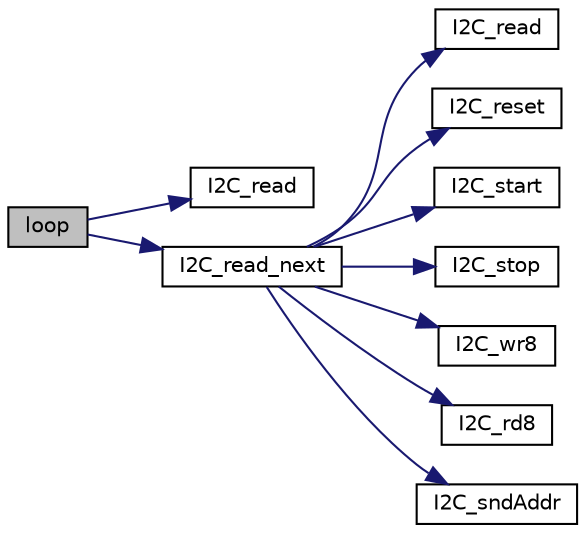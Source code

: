 digraph "loop"
{
  edge [fontname="Helvetica",fontsize="10",labelfontname="Helvetica",labelfontsize="10"];
  node [fontname="Helvetica",fontsize="10",shape=record];
  rankdir="LR";
  Node0 [label="loop",height=0.2,width=0.4,color="black", fillcolor="grey75", style="filled", fontcolor="black"];
  Node0 -> Node1 [color="midnightblue",fontsize="10",style="solid",fontname="Helvetica"];
  Node1 [label="I2C_read",height=0.2,width=0.4,color="black", fillcolor="white", style="filled",URL="$ci2c_8c.html#ad5e4a006f6cea5844a810fab30b40f87",tooltip="This function reads data from the address specified and stores this data in the area provided by the ..."];
  Node0 -> Node2 [color="midnightblue",fontsize="10",style="solid",fontname="Helvetica"];
  Node2 [label="I2C_read_next",height=0.2,width=0.4,color="black", fillcolor="white", style="filled",URL="$ci2c_8h.html#afc15fc625892e1e50e831d7934073299",tooltip="This inline is a wrapper to I2C_read in case of contigous operations. "];
  Node2 -> Node3 [color="midnightblue",fontsize="10",style="solid",fontname="Helvetica"];
  Node3 [label="I2C_read",height=0.2,width=0.4,color="black", fillcolor="white", style="filled",URL="$ci2c_8h.html#ad5e4a006f6cea5844a810fab30b40f87",tooltip="This function reads data from the address specified and stores this data in the area provided by the ..."];
  Node2 -> Node4 [color="midnightblue",fontsize="10",style="solid",fontname="Helvetica"];
  Node4 [label="I2C_reset",height=0.2,width=0.4,color="black", fillcolor="white", style="filled",URL="$ci2c_8h.html#a2c25bc5fdf909b7d45d722970eb04d82",tooltip="I2C bus reset (Release SCL and SDA lines and re-enable module) "];
  Node2 -> Node5 [color="midnightblue",fontsize="10",style="solid",fontname="Helvetica"];
  Node5 [label="I2C_start",height=0.2,width=0.4,color="black", fillcolor="white", style="filled",URL="$ci2c_8h.html#aaadadbb29f315f2030223665f1988188",tooltip="Send start condition. "];
  Node2 -> Node6 [color="midnightblue",fontsize="10",style="solid",fontname="Helvetica"];
  Node6 [label="I2C_stop",height=0.2,width=0.4,color="black", fillcolor="white", style="filled",URL="$ci2c_8h.html#a53eb804c24e8e86717f7aaebdab1aa53",tooltip="Send stop condition. "];
  Node2 -> Node7 [color="midnightblue",fontsize="10",style="solid",fontname="Helvetica"];
  Node7 [label="I2C_wr8",height=0.2,width=0.4,color="black", fillcolor="white", style="filled",URL="$ci2c_8h.html#ab20db75dfa22dc47df506cab3bd11c60",tooltip="Send byte on bus. "];
  Node2 -> Node8 [color="midnightblue",fontsize="10",style="solid",fontname="Helvetica"];
  Node8 [label="I2C_rd8",height=0.2,width=0.4,color="black", fillcolor="white", style="filled",URL="$ci2c_8h.html#a8d6d7eb118ea1505df039075a00c267b",tooltip="Receive byte from bus. "];
  Node2 -> Node9 [color="midnightblue",fontsize="10",style="solid",fontname="Helvetica"];
  Node9 [label="I2C_sndAddr",height=0.2,width=0.4,color="black", fillcolor="white", style="filled",URL="$ci2c_8h.html#aae536cceb33d07e71af9d459a2fc6dc8",tooltip="Send I2C address. "];
}
